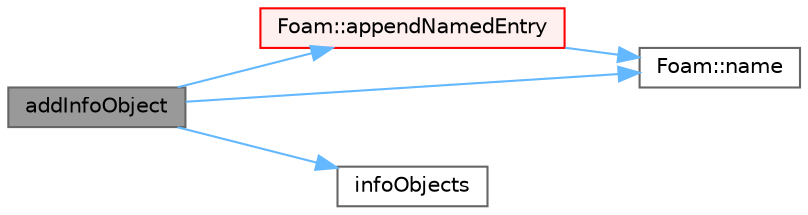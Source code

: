 digraph "addInfoObject"
{
 // LATEX_PDF_SIZE
  bgcolor="transparent";
  edge [fontname=Helvetica,fontsize=10,labelfontname=Helvetica,labelfontsize=10];
  node [fontname=Helvetica,fontsize=10,shape=box,height=0.2,width=0.4];
  rankdir="LR";
  Node1 [id="Node000001",label="addInfoObject",height=0.2,width=0.4,color="gray40", fillcolor="grey60", style="filled", fontcolor="black",tooltip=" "];
  Node1 -> Node2 [id="edge1_Node000001_Node000002",color="steelblue1",style="solid",tooltip=" "];
  Node2 [id="Node000002",label="Foam::appendNamedEntry",height=0.2,width=0.4,color="red", fillcolor="#FFF0F0", style="filled",URL="$namespaceFoam.html#a0f9f19b21d77f263b9efe3793e323ad2",tooltip=" "];
  Node2 -> Node8 [id="edge2_Node000002_Node000008",color="steelblue1",style="solid",tooltip=" "];
  Node8 [id="Node000008",label="Foam::name",height=0.2,width=0.4,color="grey40", fillcolor="white", style="filled",URL="$namespaceFoam.html#accde1bf3e2a4105cca868012a680afbe",tooltip=" "];
  Node1 -> Node9 [id="edge3_Node000001_Node000009",color="steelblue1",style="solid",tooltip=" "];
  Node9 [id="Node000009",label="infoObjects",height=0.2,width=0.4,color="grey40", fillcolor="white", style="filled",URL="$namespaceFoam_1_1debug.html#a38ea2048d7509ce4a32ed4e82c65abb6",tooltip=" "];
  Node1 -> Node8 [id="edge4_Node000001_Node000008",color="steelblue1",style="solid",tooltip=" "];
}
